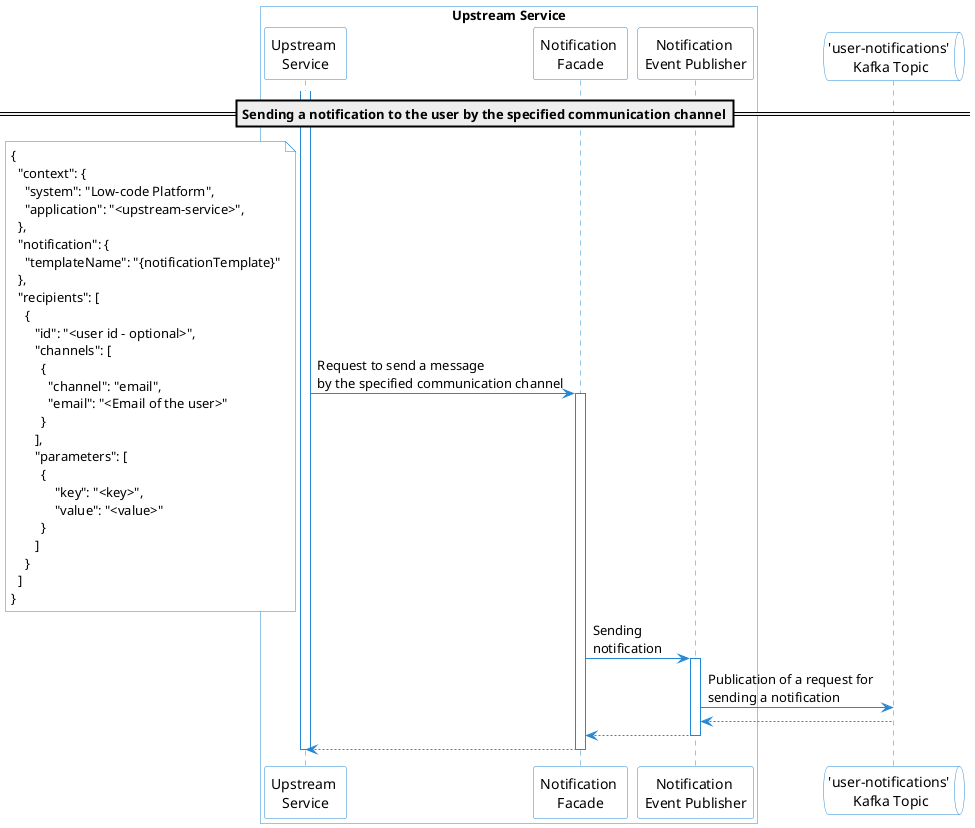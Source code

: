 @startuml
skinparam shadowing false
skinparam DatabaseBackgroundColor white
skinparam DatabaseBorderColor #2688d4
skinparam QueueBackgroundColor white
skinparam QueueBorderColor #2688d4
skinparam NoteBackgroundColor white
skinparam NoteBorderColor #2688d4
skinparam sequence {
    ArrowColor #2688d4
    ActorBorderColor #2688d4
    LifeLineBorderColor #2688d4
    ParticipantBorderColor #2688d4
    ParticipantBackgroundColor white
    BoxBorderColor #2688d4
    BoxBackgroundColor white
}

box "Upstream Service"
    participant "Upstream \nService" as upstream_service
    participant "Notification \nFacade" as notification_facade
    participant "Notification \nEvent Publisher" as notification_kafka_publisher
end box

queue "'user-notifications'\n Kafka Topic" as user_notifications_kafka_topic

== Sending a notification to the user by the specified communication channel==

activate upstream_service
  upstream_service -> notification_facade: Request to send a message \nby the specified communication channel
  note left
   {
     "context": {
       "system": "Low-code Platform",
       "application": "<upstream-service>",
     },
     "notification": {
       "templateName": "{notificationTemplate}"
     },
     "recipients": [
       {
          "id": "<user id - optional>",
          "channels": [
            {
              "channel": "email",
              "email": "<Email of the user>"
            }
          ],
          "parameters": [
            {
                "key": "<key>",
                "value": "<value>"
            }
          ]
       }
     ]
   }
  end note
  activate notification_facade
    notification_facade -> notification_kafka_publisher: Sending \nnotification
    activate notification_kafka_publisher
      notification_kafka_publisher -> user_notifications_kafka_topic: Publication of a request for \nsending a notification
      user_notifications_kafka_topic --> notification_kafka_publisher
      notification_kafka_publisher --> notification_facade
    deactivate notification_kafka_publisher
    notification_facade --> upstream_service
  deactivate notification_facade
deactivate upstream_service
@enduml
